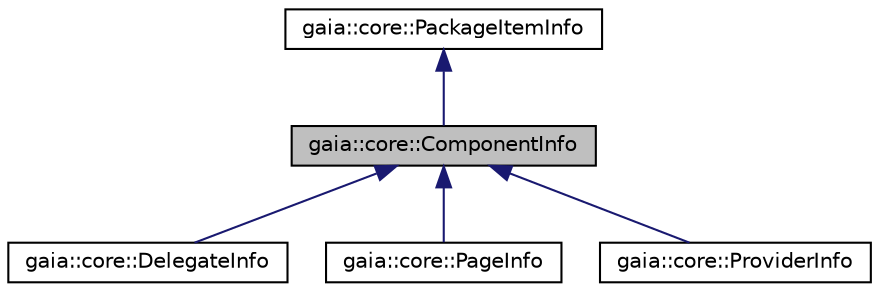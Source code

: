 digraph G
{
  edge [fontname="Helvetica",fontsize="10",labelfontname="Helvetica",labelfontsize="10"];
  node [fontname="Helvetica",fontsize="10",shape=record];
  Node1 [label="gaia::core::ComponentInfo",height=0.2,width=0.4,color="black", fillcolor="grey75", style="filled" fontcolor="black"];
  Node2 -> Node1 [dir=back,color="midnightblue",fontsize="10",style="solid",fontname="Helvetica"];
  Node2 [label="gaia::core::PackageItemInfo",height=0.2,width=0.4,color="black", fillcolor="white", style="filled",URL="$da/d5c/classgaia_1_1core_1_1_package_item_info.html",tooltip="Base class containing information common to all package items held by the package manager..."];
  Node1 -> Node3 [dir=back,color="midnightblue",fontsize="10",style="solid",fontname="Helvetica"];
  Node3 [label="gaia::core::DelegateInfo",height=0.2,width=0.4,color="black", fillcolor="white", style="filled",URL="$d8/d12/classgaia_1_1core_1_1_delegate_info.html",tooltip="Information you can retrieve about a particular application delegate."];
  Node1 -> Node4 [dir=back,color="midnightblue",fontsize="10",style="solid",fontname="Helvetica"];
  Node4 [label="gaia::core::PageInfo",height=0.2,width=0.4,color="black", fillcolor="white", style="filled",URL="$d3/d16/classgaia_1_1core_1_1_page_info.html",tooltip="Information you can retrieve about a particular application page or receiver."];
  Node1 -> Node5 [dir=back,color="midnightblue",fontsize="10",style="solid",fontname="Helvetica"];
  Node5 [label="gaia::core::ProviderInfo",height=0.2,width=0.4,color="black", fillcolor="white", style="filled",URL="$da/da5/classgaia_1_1core_1_1_provider_info.html",tooltip="Holds information about a specific content provider."];
}
